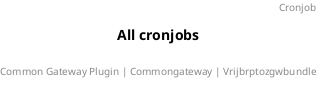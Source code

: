@startuml
title: All cronjobs
footer: Common Gateway Plugin | Commongateway | Vrijbrptozgwbundle 
header: Cronjob

@enduml
